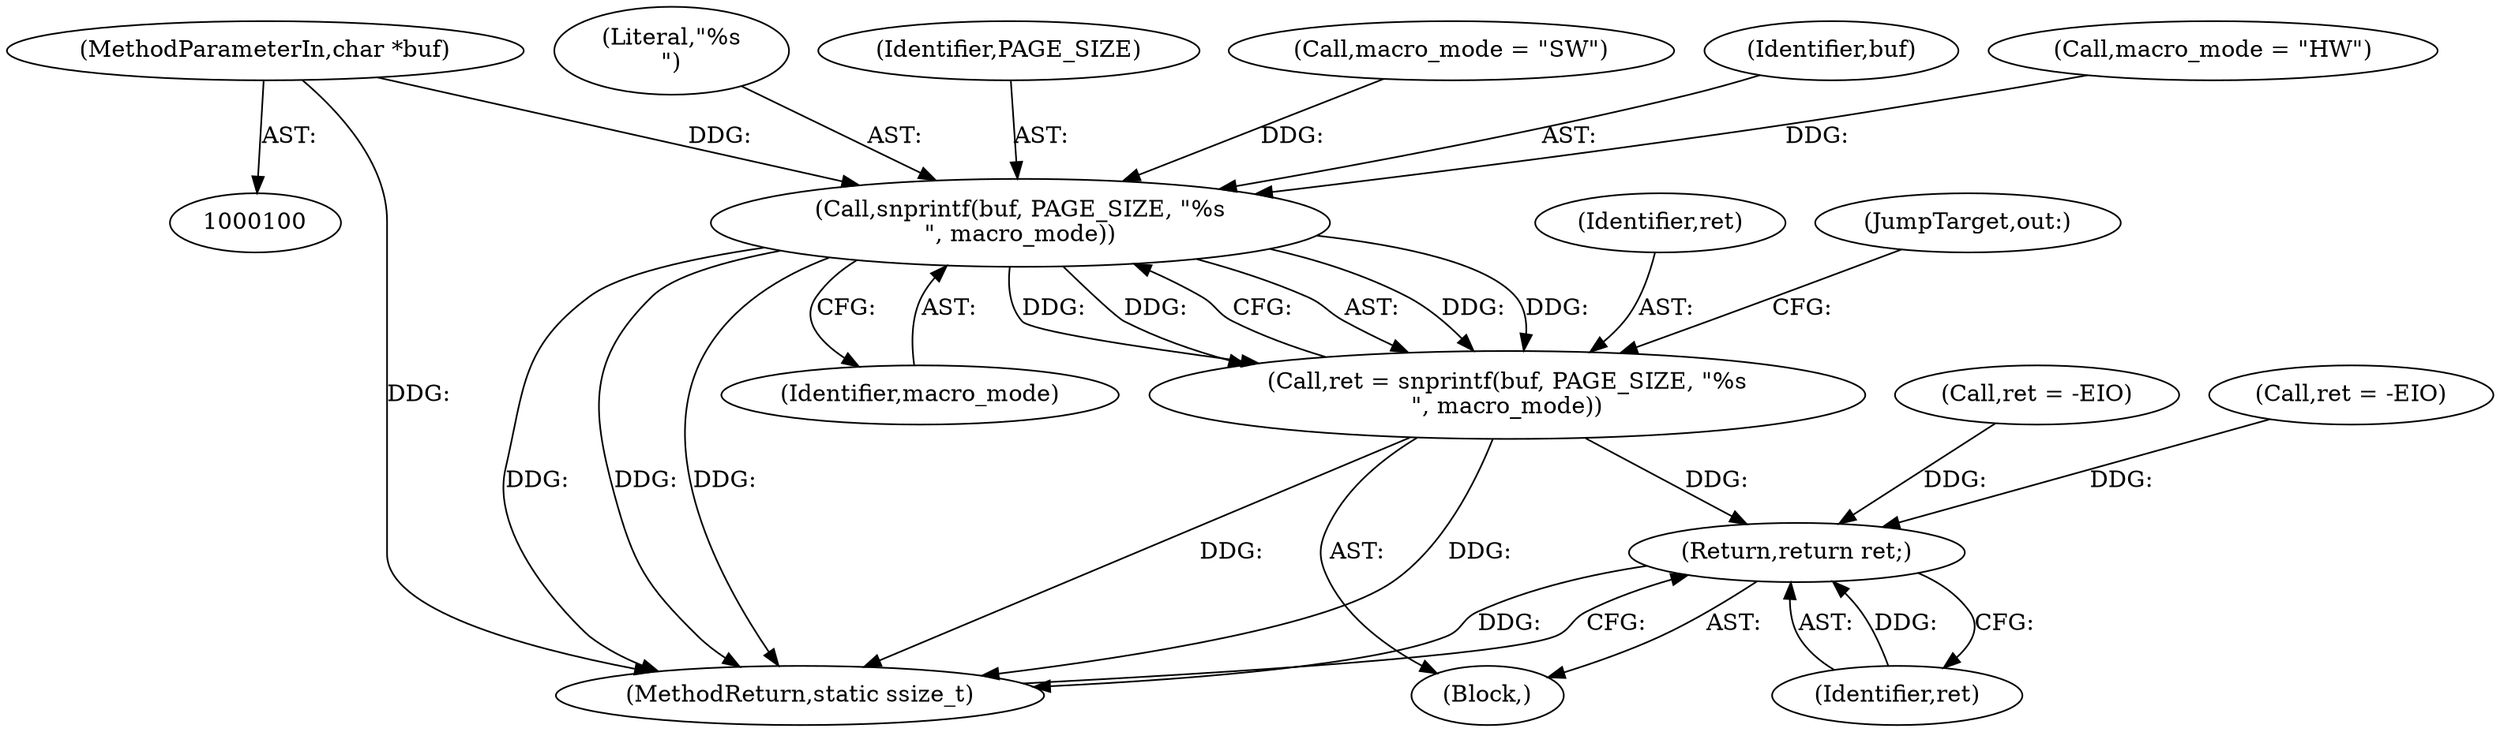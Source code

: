 digraph "0_linux_6d104af38b570d37aa32a5803b04c354f8ed513d_1@pointer" {
"1000103" [label="(MethodParameterIn,char *buf)"];
"1000192" [label="(Call,snprintf(buf, PAGE_SIZE, \"%s\n\", macro_mode))"];
"1000190" [label="(Call,ret = snprintf(buf, PAGE_SIZE, \"%s\n\", macro_mode))"];
"1000200" [label="(Return,return ret;)"];
"1000195" [label="(Literal,\"%s\n\")"];
"1000190" [label="(Call,ret = snprintf(buf, PAGE_SIZE, \"%s\n\", macro_mode))"];
"1000200" [label="(Return,return ret;)"];
"1000201" [label="(Identifier,ret)"];
"1000194" [label="(Identifier,PAGE_SIZE)"];
"1000192" [label="(Call,snprintf(buf, PAGE_SIZE, \"%s\n\", macro_mode))"];
"1000174" [label="(Call,macro_mode = \"SW\")"];
"1000103" [label="(MethodParameterIn,char *buf)"];
"1000191" [label="(Identifier,ret)"];
"1000158" [label="(Call,ret = -EIO)"];
"1000202" [label="(MethodReturn,static ssize_t)"];
"1000193" [label="(Identifier,buf)"];
"1000104" [label="(Block,)"];
"1000185" [label="(Call,ret = -EIO)"];
"1000169" [label="(Call,macro_mode = \"HW\")"];
"1000196" [label="(Identifier,macro_mode)"];
"1000197" [label="(JumpTarget,out:)"];
"1000103" -> "1000100"  [label="AST: "];
"1000103" -> "1000202"  [label="DDG: "];
"1000103" -> "1000192"  [label="DDG: "];
"1000192" -> "1000190"  [label="AST: "];
"1000192" -> "1000196"  [label="CFG: "];
"1000193" -> "1000192"  [label="AST: "];
"1000194" -> "1000192"  [label="AST: "];
"1000195" -> "1000192"  [label="AST: "];
"1000196" -> "1000192"  [label="AST: "];
"1000190" -> "1000192"  [label="CFG: "];
"1000192" -> "1000202"  [label="DDG: "];
"1000192" -> "1000202"  [label="DDG: "];
"1000192" -> "1000202"  [label="DDG: "];
"1000192" -> "1000190"  [label="DDG: "];
"1000192" -> "1000190"  [label="DDG: "];
"1000192" -> "1000190"  [label="DDG: "];
"1000192" -> "1000190"  [label="DDG: "];
"1000169" -> "1000192"  [label="DDG: "];
"1000174" -> "1000192"  [label="DDG: "];
"1000190" -> "1000104"  [label="AST: "];
"1000191" -> "1000190"  [label="AST: "];
"1000197" -> "1000190"  [label="CFG: "];
"1000190" -> "1000202"  [label="DDG: "];
"1000190" -> "1000202"  [label="DDG: "];
"1000190" -> "1000200"  [label="DDG: "];
"1000200" -> "1000104"  [label="AST: "];
"1000200" -> "1000201"  [label="CFG: "];
"1000201" -> "1000200"  [label="AST: "];
"1000202" -> "1000200"  [label="CFG: "];
"1000200" -> "1000202"  [label="DDG: "];
"1000201" -> "1000200"  [label="DDG: "];
"1000158" -> "1000200"  [label="DDG: "];
"1000185" -> "1000200"  [label="DDG: "];
}
